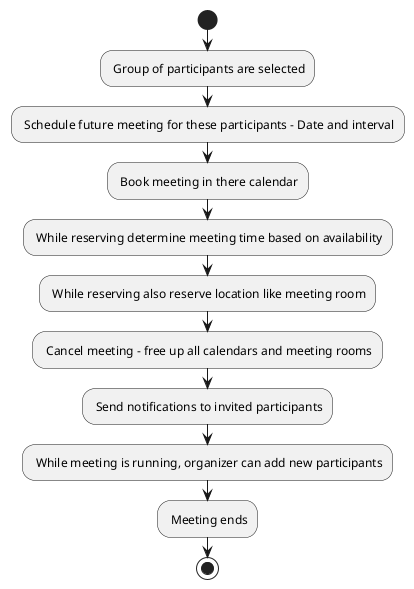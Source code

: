 @startuml
'https://plantuml.com/activity-diagram-beta

start
: Group of participants are selected;
: Schedule future meeting for these participants - Date and interval;
: Book meeting in there calendar;
: While reserving determine meeting time based on availability;
: While reserving also reserve location like meeting room;
: Cancel meeting - free up all calendars and meeting rooms;
: Send notifications to invited participants;
: While meeting is running, organizer can add new participants;
: Meeting ends;
stop



@enduml
